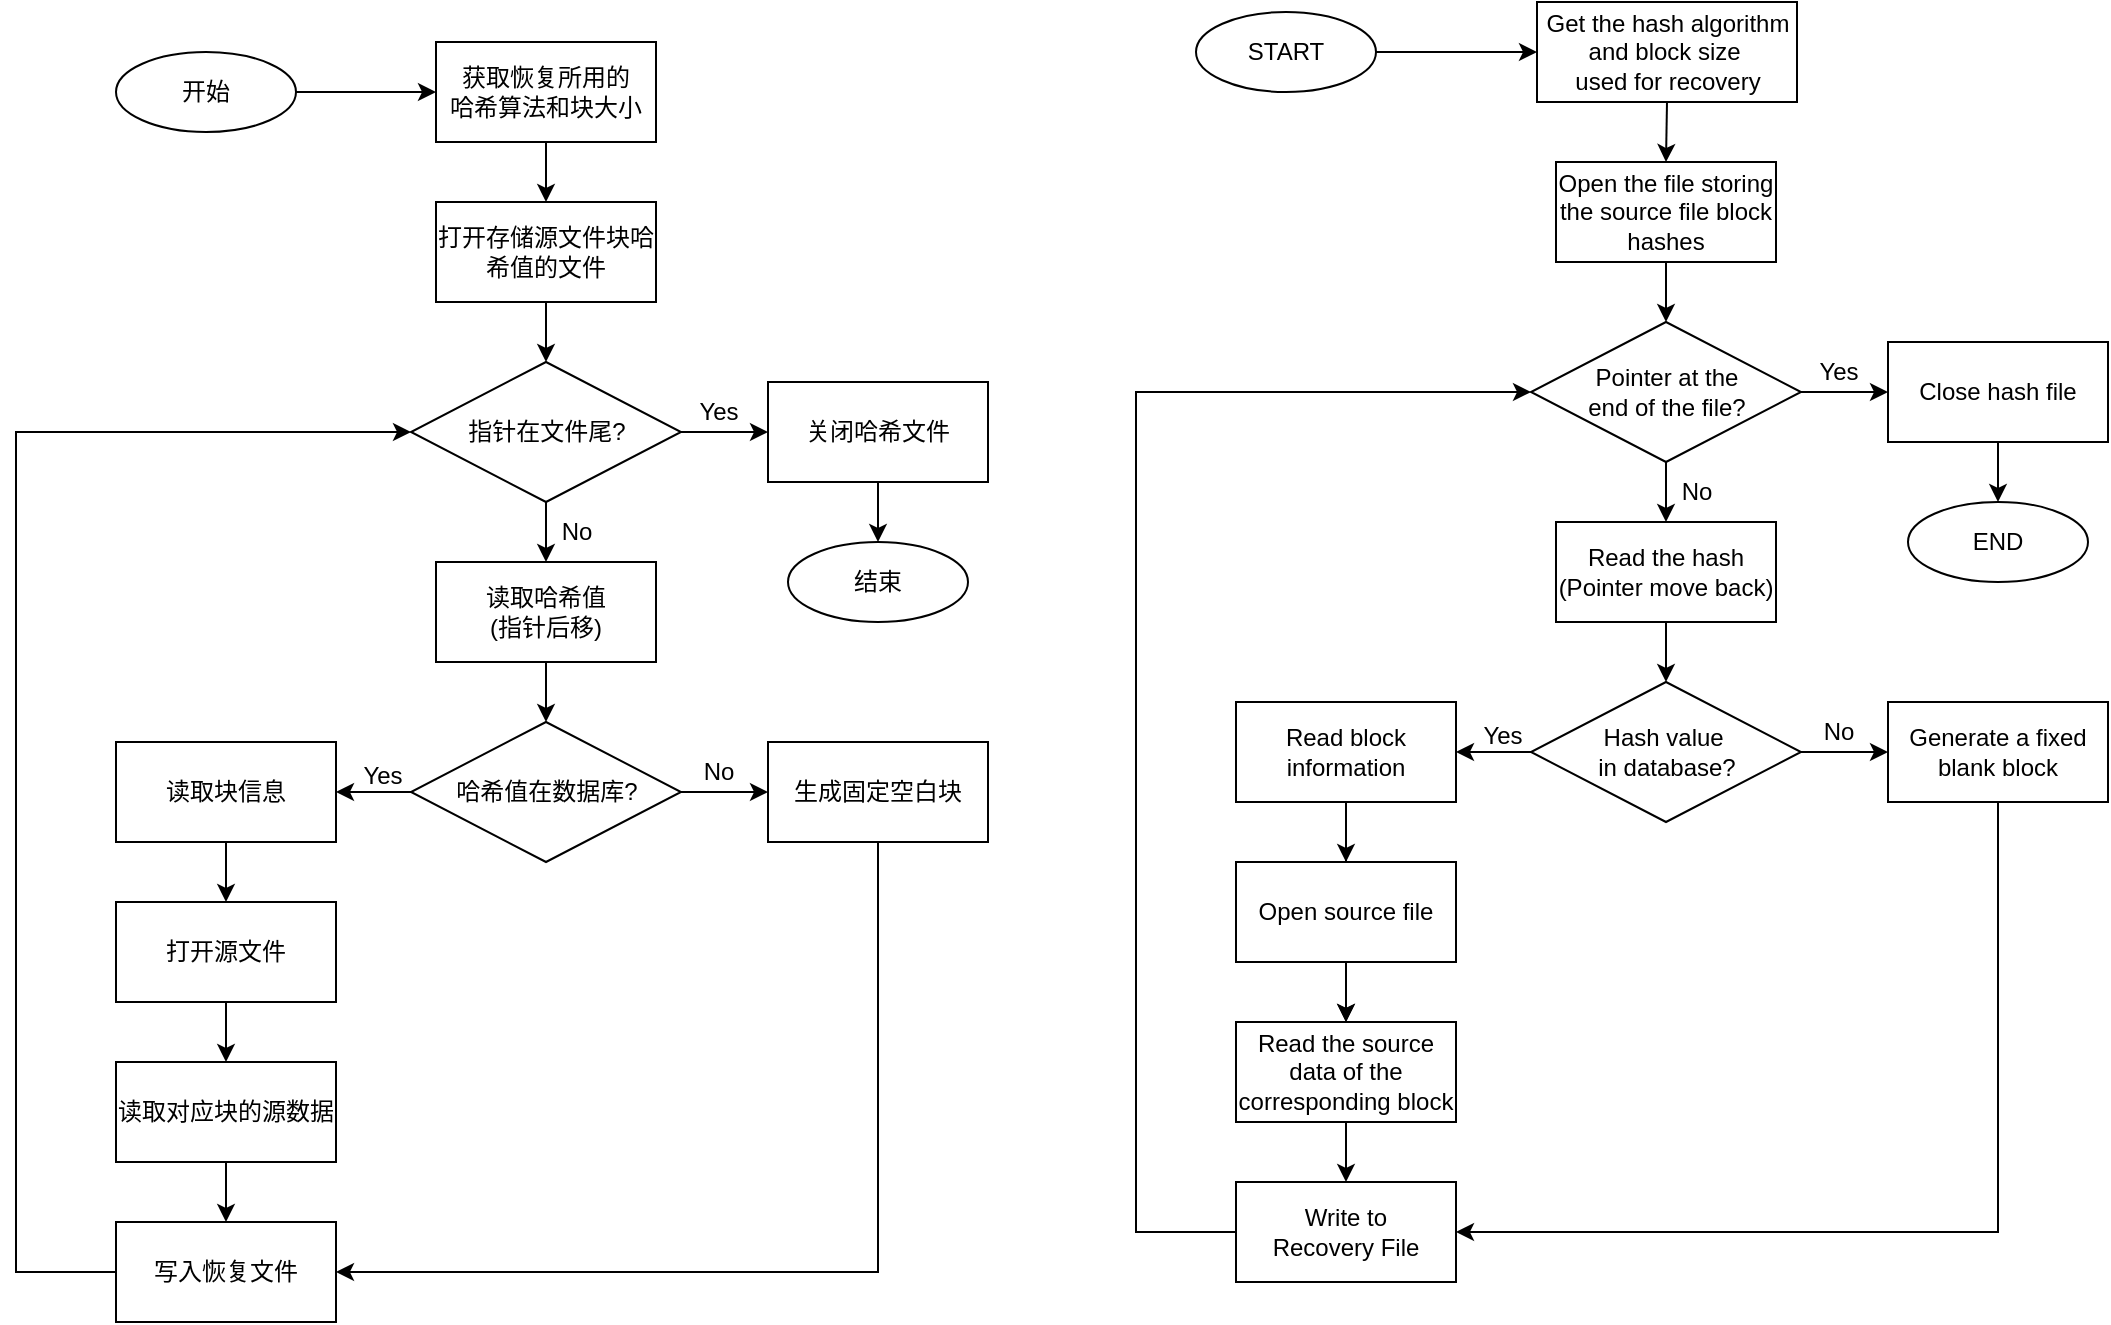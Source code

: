 <mxfile version="24.7.8">
  <diagram id="C5RBs43oDa-KdzZeNtuy" name="Page-1">
    <mxGraphModel dx="1912" dy="1043" grid="1" gridSize="10" guides="1" tooltips="1" connect="1" arrows="1" fold="1" page="1" pageScale="1" pageWidth="827" pageHeight="1169" math="0" shadow="0">
      <root>
        <mxCell id="WIyWlLk6GJQsqaUBKTNV-0" />
        <mxCell id="WIyWlLk6GJQsqaUBKTNV-1" parent="WIyWlLk6GJQsqaUBKTNV-0" />
        <mxCell id="YnKtwWlc_ndSzb7Eqo-F-9" style="edgeStyle=orthogonalEdgeStyle;rounded=0;orthogonalLoop=1;jettySize=auto;html=1;exitX=0.5;exitY=1;exitDx=0;exitDy=0;entryX=0.5;entryY=0;entryDx=0;entryDy=0;" edge="1" parent="WIyWlLk6GJQsqaUBKTNV-1" source="jT1MtgrbQrkUiN0wVVsD-1" target="jT1MtgrbQrkUiN0wVVsD-2">
          <mxGeometry relative="1" as="geometry" />
        </mxCell>
        <mxCell id="jT1MtgrbQrkUiN0wVVsD-1" value="打开存储源文件块哈希值的文件" style="rounded=0;whiteSpace=wrap;html=1;" parent="WIyWlLk6GJQsqaUBKTNV-1" vertex="1">
          <mxGeometry x="-190" y="180" width="110" height="50" as="geometry" />
        </mxCell>
        <mxCell id="jT1MtgrbQrkUiN0wVVsD-12" value="" style="edgeStyle=orthogonalEdgeStyle;rounded=0;orthogonalLoop=1;jettySize=auto;html=1;" parent="WIyWlLk6GJQsqaUBKTNV-1" source="jT1MtgrbQrkUiN0wVVsD-2" target="jT1MtgrbQrkUiN0wVVsD-4" edge="1">
          <mxGeometry relative="1" as="geometry" />
        </mxCell>
        <mxCell id="jT1MtgrbQrkUiN0wVVsD-20" value="" style="edgeStyle=orthogonalEdgeStyle;rounded=0;orthogonalLoop=1;jettySize=auto;html=1;" parent="WIyWlLk6GJQsqaUBKTNV-1" source="jT1MtgrbQrkUiN0wVVsD-2" target="jT1MtgrbQrkUiN0wVVsD-3" edge="1">
          <mxGeometry relative="1" as="geometry" />
        </mxCell>
        <mxCell id="jT1MtgrbQrkUiN0wVVsD-2" value="指针在文件尾?" style="rhombus;whiteSpace=wrap;html=1;" parent="WIyWlLk6GJQsqaUBKTNV-1" vertex="1">
          <mxGeometry x="-202.5" y="260" width="135" height="70" as="geometry" />
        </mxCell>
        <mxCell id="jT1MtgrbQrkUiN0wVVsD-21" value="" style="edgeStyle=orthogonalEdgeStyle;rounded=0;orthogonalLoop=1;jettySize=auto;html=1;" parent="WIyWlLk6GJQsqaUBKTNV-1" source="jT1MtgrbQrkUiN0wVVsD-3" target="jT1MtgrbQrkUiN0wVVsD-10" edge="1">
          <mxGeometry relative="1" as="geometry" />
        </mxCell>
        <mxCell id="jT1MtgrbQrkUiN0wVVsD-3" value="关闭哈希文件" style="rounded=0;whiteSpace=wrap;html=1;" parent="WIyWlLk6GJQsqaUBKTNV-1" vertex="1">
          <mxGeometry x="-24" y="270" width="110" height="50" as="geometry" />
        </mxCell>
        <mxCell id="YnKtwWlc_ndSzb7Eqo-F-10" style="edgeStyle=orthogonalEdgeStyle;rounded=0;orthogonalLoop=1;jettySize=auto;html=1;exitX=0.5;exitY=1;exitDx=0;exitDy=0;entryX=0.5;entryY=0;entryDx=0;entryDy=0;" edge="1" parent="WIyWlLk6GJQsqaUBKTNV-1" source="jT1MtgrbQrkUiN0wVVsD-4" target="jT1MtgrbQrkUiN0wVVsD-6">
          <mxGeometry relative="1" as="geometry" />
        </mxCell>
        <mxCell id="jT1MtgrbQrkUiN0wVVsD-4" value="读取哈希值&lt;div&gt;(指针后移)&lt;/div&gt;" style="rounded=0;whiteSpace=wrap;html=1;" parent="WIyWlLk6GJQsqaUBKTNV-1" vertex="1">
          <mxGeometry x="-190" y="360" width="110" height="50" as="geometry" />
        </mxCell>
        <mxCell id="jT1MtgrbQrkUiN0wVVsD-16" value="" style="edgeStyle=orthogonalEdgeStyle;rounded=0;orthogonalLoop=1;jettySize=auto;html=1;" parent="WIyWlLk6GJQsqaUBKTNV-1" source="jT1MtgrbQrkUiN0wVVsD-6" target="jT1MtgrbQrkUiN0wVVsD-7" edge="1">
          <mxGeometry relative="1" as="geometry" />
        </mxCell>
        <mxCell id="YnKtwWlc_ndSzb7Eqo-F-18" value="" style="edgeStyle=orthogonalEdgeStyle;rounded=0;orthogonalLoop=1;jettySize=auto;html=1;exitX=0;exitY=0.5;exitDx=0;exitDy=0;" edge="1" parent="WIyWlLk6GJQsqaUBKTNV-1" source="jT1MtgrbQrkUiN0wVVsD-6" target="jT1MtgrbQrkUiN0wVVsD-8">
          <mxGeometry relative="1" as="geometry">
            <mxPoint x="-212.5" y="475" as="sourcePoint" />
          </mxGeometry>
        </mxCell>
        <mxCell id="jT1MtgrbQrkUiN0wVVsD-6" value="哈希值在数据库?" style="rhombus;whiteSpace=wrap;html=1;" parent="WIyWlLk6GJQsqaUBKTNV-1" vertex="1">
          <mxGeometry x="-202.5" y="440" width="135" height="70" as="geometry" />
        </mxCell>
        <mxCell id="YnKtwWlc_ndSzb7Eqo-F-15" style="edgeStyle=orthogonalEdgeStyle;rounded=0;orthogonalLoop=1;jettySize=auto;html=1;exitX=0.5;exitY=1;exitDx=0;exitDy=0;entryX=1;entryY=0.5;entryDx=0;entryDy=0;" edge="1" parent="WIyWlLk6GJQsqaUBKTNV-1" source="jT1MtgrbQrkUiN0wVVsD-7" target="YnKtwWlc_ndSzb7Eqo-F-3">
          <mxGeometry relative="1" as="geometry" />
        </mxCell>
        <mxCell id="jT1MtgrbQrkUiN0wVVsD-7" value="生成固定空白块" style="rounded=0;whiteSpace=wrap;html=1;" parent="WIyWlLk6GJQsqaUBKTNV-1" vertex="1">
          <mxGeometry x="-24" y="450" width="110" height="50" as="geometry" />
        </mxCell>
        <mxCell id="jT1MtgrbQrkUiN0wVVsD-18" value="" style="edgeStyle=orthogonalEdgeStyle;rounded=0;orthogonalLoop=1;jettySize=auto;html=1;" parent="WIyWlLk6GJQsqaUBKTNV-1" source="jT1MtgrbQrkUiN0wVVsD-8" target="jT1MtgrbQrkUiN0wVVsD-9" edge="1">
          <mxGeometry relative="1" as="geometry" />
        </mxCell>
        <mxCell id="jT1MtgrbQrkUiN0wVVsD-8" value="读取块信息" style="rounded=0;whiteSpace=wrap;html=1;" parent="WIyWlLk6GJQsqaUBKTNV-1" vertex="1">
          <mxGeometry x="-350" y="450" width="110" height="50" as="geometry" />
        </mxCell>
        <mxCell id="YnKtwWlc_ndSzb7Eqo-F-12" value="" style="edgeStyle=orthogonalEdgeStyle;rounded=0;orthogonalLoop=1;jettySize=auto;html=1;" edge="1" parent="WIyWlLk6GJQsqaUBKTNV-1" source="jT1MtgrbQrkUiN0wVVsD-9" target="YnKtwWlc_ndSzb7Eqo-F-2">
          <mxGeometry relative="1" as="geometry" />
        </mxCell>
        <mxCell id="jT1MtgrbQrkUiN0wVVsD-9" value="打开源文件" style="rounded=0;whiteSpace=wrap;html=1;" parent="WIyWlLk6GJQsqaUBKTNV-1" vertex="1">
          <mxGeometry x="-350" y="530" width="110" height="50" as="geometry" />
        </mxCell>
        <mxCell id="jT1MtgrbQrkUiN0wVVsD-10" value="结束" style="ellipse;whiteSpace=wrap;html=1;" parent="WIyWlLk6GJQsqaUBKTNV-1" vertex="1">
          <mxGeometry x="-14" y="350" width="90" height="40" as="geometry" />
        </mxCell>
        <mxCell id="jT1MtgrbQrkUiN0wVVsD-43" value="Yes" style="text;html=1;align=center;verticalAlign=middle;resizable=0;points=[];autosize=1;strokeColor=none;fillColor=none;" parent="WIyWlLk6GJQsqaUBKTNV-1" vertex="1">
          <mxGeometry x="-69.5" y="270" width="40" height="30" as="geometry" />
        </mxCell>
        <mxCell id="jT1MtgrbQrkUiN0wVVsD-45" value="No" style="text;html=1;align=center;verticalAlign=middle;resizable=0;points=[];autosize=1;strokeColor=none;fillColor=none;" parent="WIyWlLk6GJQsqaUBKTNV-1" vertex="1">
          <mxGeometry x="-140" y="330" width="40" height="30" as="geometry" />
        </mxCell>
        <mxCell id="jT1MtgrbQrkUiN0wVVsD-48" value="No" style="text;html=1;align=center;verticalAlign=middle;resizable=0;points=[];autosize=1;strokeColor=none;fillColor=none;" parent="WIyWlLk6GJQsqaUBKTNV-1" vertex="1">
          <mxGeometry x="-69.5" y="450" width="40" height="30" as="geometry" />
        </mxCell>
        <mxCell id="jT1MtgrbQrkUiN0wVVsD-50" value="Yes" style="text;html=1;align=center;verticalAlign=middle;resizable=0;points=[];autosize=1;strokeColor=none;fillColor=none;" parent="WIyWlLk6GJQsqaUBKTNV-1" vertex="1">
          <mxGeometry x="-237" y="452" width="40" height="30" as="geometry" />
        </mxCell>
        <mxCell id="YnKtwWlc_ndSzb7Eqo-F-14" style="edgeStyle=orthogonalEdgeStyle;rounded=0;orthogonalLoop=1;jettySize=auto;html=1;exitX=0.5;exitY=1;exitDx=0;exitDy=0;entryX=0.5;entryY=0;entryDx=0;entryDy=0;" edge="1" parent="WIyWlLk6GJQsqaUBKTNV-1" source="YnKtwWlc_ndSzb7Eqo-F-2" target="YnKtwWlc_ndSzb7Eqo-F-3">
          <mxGeometry relative="1" as="geometry" />
        </mxCell>
        <mxCell id="YnKtwWlc_ndSzb7Eqo-F-2" value="读取对应块的源数据" style="rounded=0;whiteSpace=wrap;html=1;" vertex="1" parent="WIyWlLk6GJQsqaUBKTNV-1">
          <mxGeometry x="-350" y="610" width="110" height="50" as="geometry" />
        </mxCell>
        <mxCell id="YnKtwWlc_ndSzb7Eqo-F-19" style="edgeStyle=orthogonalEdgeStyle;rounded=0;orthogonalLoop=1;jettySize=auto;html=1;exitX=0;exitY=0.5;exitDx=0;exitDy=0;entryX=0;entryY=0.5;entryDx=0;entryDy=0;" edge="1" parent="WIyWlLk6GJQsqaUBKTNV-1" source="YnKtwWlc_ndSzb7Eqo-F-3" target="jT1MtgrbQrkUiN0wVVsD-2">
          <mxGeometry relative="1" as="geometry">
            <Array as="points">
              <mxPoint x="-400" y="715" />
              <mxPoint x="-400" y="295" />
            </Array>
          </mxGeometry>
        </mxCell>
        <mxCell id="YnKtwWlc_ndSzb7Eqo-F-3" value="写入恢复文件" style="rounded=0;whiteSpace=wrap;html=1;" vertex="1" parent="WIyWlLk6GJQsqaUBKTNV-1">
          <mxGeometry x="-350" y="690" width="110" height="50" as="geometry" />
        </mxCell>
        <mxCell id="YnKtwWlc_ndSzb7Eqo-F-6" value="" style="edgeStyle=orthogonalEdgeStyle;rounded=0;orthogonalLoop=1;jettySize=auto;html=1;" edge="1" parent="WIyWlLk6GJQsqaUBKTNV-1" source="YnKtwWlc_ndSzb7Eqo-F-4" target="YnKtwWlc_ndSzb7Eqo-F-5">
          <mxGeometry relative="1" as="geometry" />
        </mxCell>
        <mxCell id="YnKtwWlc_ndSzb7Eqo-F-4" value="开始" style="ellipse;whiteSpace=wrap;html=1;" vertex="1" parent="WIyWlLk6GJQsqaUBKTNV-1">
          <mxGeometry x="-350" y="105" width="90" height="40" as="geometry" />
        </mxCell>
        <mxCell id="YnKtwWlc_ndSzb7Eqo-F-8" style="edgeStyle=orthogonalEdgeStyle;rounded=0;orthogonalLoop=1;jettySize=auto;html=1;exitX=0.5;exitY=1;exitDx=0;exitDy=0;entryX=0.5;entryY=0;entryDx=0;entryDy=0;" edge="1" parent="WIyWlLk6GJQsqaUBKTNV-1" source="YnKtwWlc_ndSzb7Eqo-F-5" target="jT1MtgrbQrkUiN0wVVsD-1">
          <mxGeometry relative="1" as="geometry" />
        </mxCell>
        <mxCell id="YnKtwWlc_ndSzb7Eqo-F-5" value="获取恢复所用的&lt;div&gt;哈希算法和块大小&lt;/div&gt;" style="rounded=0;whiteSpace=wrap;html=1;" vertex="1" parent="WIyWlLk6GJQsqaUBKTNV-1">
          <mxGeometry x="-190" y="100" width="110" height="50" as="geometry" />
        </mxCell>
        <mxCell id="YnKtwWlc_ndSzb7Eqo-F-20" style="edgeStyle=orthogonalEdgeStyle;rounded=0;orthogonalLoop=1;jettySize=auto;html=1;exitX=0.5;exitY=1;exitDx=0;exitDy=0;entryX=0.5;entryY=0;entryDx=0;entryDy=0;" edge="1" source="YnKtwWlc_ndSzb7Eqo-F-21" target="YnKtwWlc_ndSzb7Eqo-F-24" parent="WIyWlLk6GJQsqaUBKTNV-1">
          <mxGeometry relative="1" as="geometry" />
        </mxCell>
        <mxCell id="YnKtwWlc_ndSzb7Eqo-F-21" value="Open the file storing the source file block hashes" style="rounded=0;whiteSpace=wrap;html=1;" vertex="1" parent="WIyWlLk6GJQsqaUBKTNV-1">
          <mxGeometry x="370" y="160" width="110" height="50" as="geometry" />
        </mxCell>
        <mxCell id="YnKtwWlc_ndSzb7Eqo-F-22" value="" style="edgeStyle=orthogonalEdgeStyle;rounded=0;orthogonalLoop=1;jettySize=auto;html=1;" edge="1" source="YnKtwWlc_ndSzb7Eqo-F-24" target="YnKtwWlc_ndSzb7Eqo-F-28" parent="WIyWlLk6GJQsqaUBKTNV-1">
          <mxGeometry relative="1" as="geometry" />
        </mxCell>
        <mxCell id="YnKtwWlc_ndSzb7Eqo-F-23" value="" style="edgeStyle=orthogonalEdgeStyle;rounded=0;orthogonalLoop=1;jettySize=auto;html=1;" edge="1" source="YnKtwWlc_ndSzb7Eqo-F-24" target="YnKtwWlc_ndSzb7Eqo-F-26" parent="WIyWlLk6GJQsqaUBKTNV-1">
          <mxGeometry relative="1" as="geometry" />
        </mxCell>
        <mxCell id="YnKtwWlc_ndSzb7Eqo-F-24" value="Pointer at the&lt;div&gt;end of the file?&lt;/div&gt;" style="rhombus;whiteSpace=wrap;html=1;" vertex="1" parent="WIyWlLk6GJQsqaUBKTNV-1">
          <mxGeometry x="357.5" y="240" width="135" height="70" as="geometry" />
        </mxCell>
        <mxCell id="YnKtwWlc_ndSzb7Eqo-F-25" value="" style="edgeStyle=orthogonalEdgeStyle;rounded=0;orthogonalLoop=1;jettySize=auto;html=1;" edge="1" source="YnKtwWlc_ndSzb7Eqo-F-26" target="YnKtwWlc_ndSzb7Eqo-F-38" parent="WIyWlLk6GJQsqaUBKTNV-1">
          <mxGeometry relative="1" as="geometry" />
        </mxCell>
        <mxCell id="YnKtwWlc_ndSzb7Eqo-F-26" value="Close hash file" style="rounded=0;whiteSpace=wrap;html=1;" vertex="1" parent="WIyWlLk6GJQsqaUBKTNV-1">
          <mxGeometry x="536" y="250" width="110" height="50" as="geometry" />
        </mxCell>
        <mxCell id="YnKtwWlc_ndSzb7Eqo-F-27" style="edgeStyle=orthogonalEdgeStyle;rounded=0;orthogonalLoop=1;jettySize=auto;html=1;exitX=0.5;exitY=1;exitDx=0;exitDy=0;entryX=0.5;entryY=0;entryDx=0;entryDy=0;" edge="1" source="YnKtwWlc_ndSzb7Eqo-F-28" target="YnKtwWlc_ndSzb7Eqo-F-31" parent="WIyWlLk6GJQsqaUBKTNV-1">
          <mxGeometry relative="1" as="geometry" />
        </mxCell>
        <mxCell id="YnKtwWlc_ndSzb7Eqo-F-28" value="&lt;div&gt;Read the hash&lt;/div&gt;&lt;div&gt;(Pointer move back)&lt;/div&gt;" style="rounded=0;whiteSpace=wrap;html=1;" vertex="1" parent="WIyWlLk6GJQsqaUBKTNV-1">
          <mxGeometry x="370" y="340" width="110" height="50" as="geometry" />
        </mxCell>
        <mxCell id="YnKtwWlc_ndSzb7Eqo-F-29" value="" style="edgeStyle=orthogonalEdgeStyle;rounded=0;orthogonalLoop=1;jettySize=auto;html=1;" edge="1" source="YnKtwWlc_ndSzb7Eqo-F-31" target="YnKtwWlc_ndSzb7Eqo-F-33" parent="WIyWlLk6GJQsqaUBKTNV-1">
          <mxGeometry relative="1" as="geometry" />
        </mxCell>
        <mxCell id="YnKtwWlc_ndSzb7Eqo-F-30" value="" style="edgeStyle=orthogonalEdgeStyle;rounded=0;orthogonalLoop=1;jettySize=auto;html=1;exitX=0;exitY=0.5;exitDx=0;exitDy=0;" edge="1" source="YnKtwWlc_ndSzb7Eqo-F-31" target="YnKtwWlc_ndSzb7Eqo-F-35" parent="WIyWlLk6GJQsqaUBKTNV-1">
          <mxGeometry relative="1" as="geometry">
            <mxPoint x="347.5" y="455" as="sourcePoint" />
          </mxGeometry>
        </mxCell>
        <mxCell id="YnKtwWlc_ndSzb7Eqo-F-31" value="Hash value&amp;nbsp;&lt;div&gt;in database?&lt;/div&gt;" style="rhombus;whiteSpace=wrap;html=1;" vertex="1" parent="WIyWlLk6GJQsqaUBKTNV-1">
          <mxGeometry x="357.5" y="420" width="135" height="70" as="geometry" />
        </mxCell>
        <mxCell id="YnKtwWlc_ndSzb7Eqo-F-32" style="edgeStyle=orthogonalEdgeStyle;rounded=0;orthogonalLoop=1;jettySize=auto;html=1;exitX=0.5;exitY=1;exitDx=0;exitDy=0;entryX=1;entryY=0.5;entryDx=0;entryDy=0;" edge="1" source="YnKtwWlc_ndSzb7Eqo-F-33" target="YnKtwWlc_ndSzb7Eqo-F-46" parent="WIyWlLk6GJQsqaUBKTNV-1">
          <mxGeometry relative="1" as="geometry" />
        </mxCell>
        <mxCell id="YnKtwWlc_ndSzb7Eqo-F-33" value="Generate a fixed blank block" style="rounded=0;whiteSpace=wrap;html=1;" vertex="1" parent="WIyWlLk6GJQsqaUBKTNV-1">
          <mxGeometry x="536" y="430" width="110" height="50" as="geometry" />
        </mxCell>
        <mxCell id="YnKtwWlc_ndSzb7Eqo-F-34" value="" style="edgeStyle=orthogonalEdgeStyle;rounded=0;orthogonalLoop=1;jettySize=auto;html=1;" edge="1" source="YnKtwWlc_ndSzb7Eqo-F-35" target="YnKtwWlc_ndSzb7Eqo-F-37" parent="WIyWlLk6GJQsqaUBKTNV-1">
          <mxGeometry relative="1" as="geometry" />
        </mxCell>
        <mxCell id="YnKtwWlc_ndSzb7Eqo-F-51" value="" style="edgeStyle=orthogonalEdgeStyle;rounded=0;orthogonalLoop=1;jettySize=auto;html=1;" edge="1" parent="WIyWlLk6GJQsqaUBKTNV-1" source="YnKtwWlc_ndSzb7Eqo-F-35" target="YnKtwWlc_ndSzb7Eqo-F-44">
          <mxGeometry relative="1" as="geometry" />
        </mxCell>
        <mxCell id="YnKtwWlc_ndSzb7Eqo-F-35" value="Read block information" style="rounded=0;whiteSpace=wrap;html=1;" vertex="1" parent="WIyWlLk6GJQsqaUBKTNV-1">
          <mxGeometry x="210" y="430" width="110" height="50" as="geometry" />
        </mxCell>
        <mxCell id="YnKtwWlc_ndSzb7Eqo-F-36" value="" style="edgeStyle=orthogonalEdgeStyle;rounded=0;orthogonalLoop=1;jettySize=auto;html=1;" edge="1" source="YnKtwWlc_ndSzb7Eqo-F-37" target="YnKtwWlc_ndSzb7Eqo-F-44" parent="WIyWlLk6GJQsqaUBKTNV-1">
          <mxGeometry relative="1" as="geometry" />
        </mxCell>
        <mxCell id="YnKtwWlc_ndSzb7Eqo-F-37" value="Open source file" style="rounded=0;whiteSpace=wrap;html=1;" vertex="1" parent="WIyWlLk6GJQsqaUBKTNV-1">
          <mxGeometry x="210" y="510" width="110" height="50" as="geometry" />
        </mxCell>
        <mxCell id="YnKtwWlc_ndSzb7Eqo-F-38" value="END" style="ellipse;whiteSpace=wrap;html=1;" vertex="1" parent="WIyWlLk6GJQsqaUBKTNV-1">
          <mxGeometry x="546" y="330" width="90" height="40" as="geometry" />
        </mxCell>
        <mxCell id="YnKtwWlc_ndSzb7Eqo-F-39" value="Yes" style="text;html=1;align=center;verticalAlign=middle;resizable=0;points=[];autosize=1;strokeColor=none;fillColor=none;" vertex="1" parent="WIyWlLk6GJQsqaUBKTNV-1">
          <mxGeometry x="490.5" y="250" width="40" height="30" as="geometry" />
        </mxCell>
        <mxCell id="YnKtwWlc_ndSzb7Eqo-F-40" value="No" style="text;html=1;align=center;verticalAlign=middle;resizable=0;points=[];autosize=1;strokeColor=none;fillColor=none;" vertex="1" parent="WIyWlLk6GJQsqaUBKTNV-1">
          <mxGeometry x="420" y="310" width="40" height="30" as="geometry" />
        </mxCell>
        <mxCell id="YnKtwWlc_ndSzb7Eqo-F-41" value="No" style="text;html=1;align=center;verticalAlign=middle;resizable=0;points=[];autosize=1;strokeColor=none;fillColor=none;" vertex="1" parent="WIyWlLk6GJQsqaUBKTNV-1">
          <mxGeometry x="490.5" y="430" width="40" height="30" as="geometry" />
        </mxCell>
        <mxCell id="YnKtwWlc_ndSzb7Eqo-F-42" value="Yes" style="text;html=1;align=center;verticalAlign=middle;resizable=0;points=[];autosize=1;strokeColor=none;fillColor=none;" vertex="1" parent="WIyWlLk6GJQsqaUBKTNV-1">
          <mxGeometry x="323" y="432" width="40" height="30" as="geometry" />
        </mxCell>
        <mxCell id="YnKtwWlc_ndSzb7Eqo-F-43" style="edgeStyle=orthogonalEdgeStyle;rounded=0;orthogonalLoop=1;jettySize=auto;html=1;exitX=0.5;exitY=1;exitDx=0;exitDy=0;entryX=0.5;entryY=0;entryDx=0;entryDy=0;" edge="1" source="YnKtwWlc_ndSzb7Eqo-F-44" target="YnKtwWlc_ndSzb7Eqo-F-46" parent="WIyWlLk6GJQsqaUBKTNV-1">
          <mxGeometry relative="1" as="geometry" />
        </mxCell>
        <mxCell id="YnKtwWlc_ndSzb7Eqo-F-44" value="Read the source data of the corresponding block" style="rounded=0;whiteSpace=wrap;html=1;" vertex="1" parent="WIyWlLk6GJQsqaUBKTNV-1">
          <mxGeometry x="210" y="590" width="110" height="50" as="geometry" />
        </mxCell>
        <mxCell id="YnKtwWlc_ndSzb7Eqo-F-45" style="edgeStyle=orthogonalEdgeStyle;rounded=0;orthogonalLoop=1;jettySize=auto;html=1;exitX=0;exitY=0.5;exitDx=0;exitDy=0;entryX=0;entryY=0.5;entryDx=0;entryDy=0;" edge="1" source="YnKtwWlc_ndSzb7Eqo-F-46" target="YnKtwWlc_ndSzb7Eqo-F-24" parent="WIyWlLk6GJQsqaUBKTNV-1">
          <mxGeometry relative="1" as="geometry">
            <Array as="points">
              <mxPoint x="160" y="695" />
              <mxPoint x="160" y="275" />
            </Array>
          </mxGeometry>
        </mxCell>
        <mxCell id="YnKtwWlc_ndSzb7Eqo-F-46" value="Write to&lt;div&gt;Recovery File&lt;/div&gt;" style="rounded=0;whiteSpace=wrap;html=1;" vertex="1" parent="WIyWlLk6GJQsqaUBKTNV-1">
          <mxGeometry x="210" y="670" width="110" height="50" as="geometry" />
        </mxCell>
        <mxCell id="YnKtwWlc_ndSzb7Eqo-F-47" value="" style="edgeStyle=orthogonalEdgeStyle;rounded=0;orthogonalLoop=1;jettySize=auto;html=1;" edge="1" source="YnKtwWlc_ndSzb7Eqo-F-48" target="YnKtwWlc_ndSzb7Eqo-F-50" parent="WIyWlLk6GJQsqaUBKTNV-1">
          <mxGeometry relative="1" as="geometry" />
        </mxCell>
        <mxCell id="YnKtwWlc_ndSzb7Eqo-F-48" value="START" style="ellipse;whiteSpace=wrap;html=1;" vertex="1" parent="WIyWlLk6GJQsqaUBKTNV-1">
          <mxGeometry x="190" y="85" width="90" height="40" as="geometry" />
        </mxCell>
        <mxCell id="YnKtwWlc_ndSzb7Eqo-F-49" style="edgeStyle=orthogonalEdgeStyle;rounded=0;orthogonalLoop=1;jettySize=auto;html=1;exitX=0.5;exitY=1;exitDx=0;exitDy=0;entryX=0.5;entryY=0;entryDx=0;entryDy=0;" edge="1" source="YnKtwWlc_ndSzb7Eqo-F-50" target="YnKtwWlc_ndSzb7Eqo-F-21" parent="WIyWlLk6GJQsqaUBKTNV-1">
          <mxGeometry relative="1" as="geometry" />
        </mxCell>
        <mxCell id="YnKtwWlc_ndSzb7Eqo-F-50" value="Get the hash algorithm and block size&amp;nbsp;&lt;div&gt;used for recovery&lt;/div&gt;" style="rounded=0;whiteSpace=wrap;html=1;" vertex="1" parent="WIyWlLk6GJQsqaUBKTNV-1">
          <mxGeometry x="360.5" y="80" width="130" height="50" as="geometry" />
        </mxCell>
      </root>
    </mxGraphModel>
  </diagram>
</mxfile>
